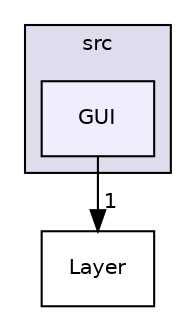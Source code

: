 digraph "src/GUI" {
  compound=true
  node [ fontsize="10", fontname="Helvetica"];
  edge [ labelfontsize="10", labelfontname="Helvetica"];
  subgraph clusterdir_68267d1309a1af8e8297ef4c3efbcdba {
    graph [ bgcolor="#ddddee", pencolor="black", label="src" fontname="Helvetica", fontsize="10", URL="dir_68267d1309a1af8e8297ef4c3efbcdba.html"]
  dir_4e4e2e75df7fa6971448b424c011c8b5 [shape=box, label="GUI", style="filled", fillcolor="#eeeeff", pencolor="black", URL="dir_4e4e2e75df7fa6971448b424c011c8b5.html"];
  }
  dir_13830bfc3dd6736fe878600c9081919f [shape=box label="Layer" URL="dir_13830bfc3dd6736fe878600c9081919f.html"];
  dir_4e4e2e75df7fa6971448b424c011c8b5->dir_13830bfc3dd6736fe878600c9081919f [headlabel="1", labeldistance=1.5 headhref="dir_000001_000005.html"];
}
